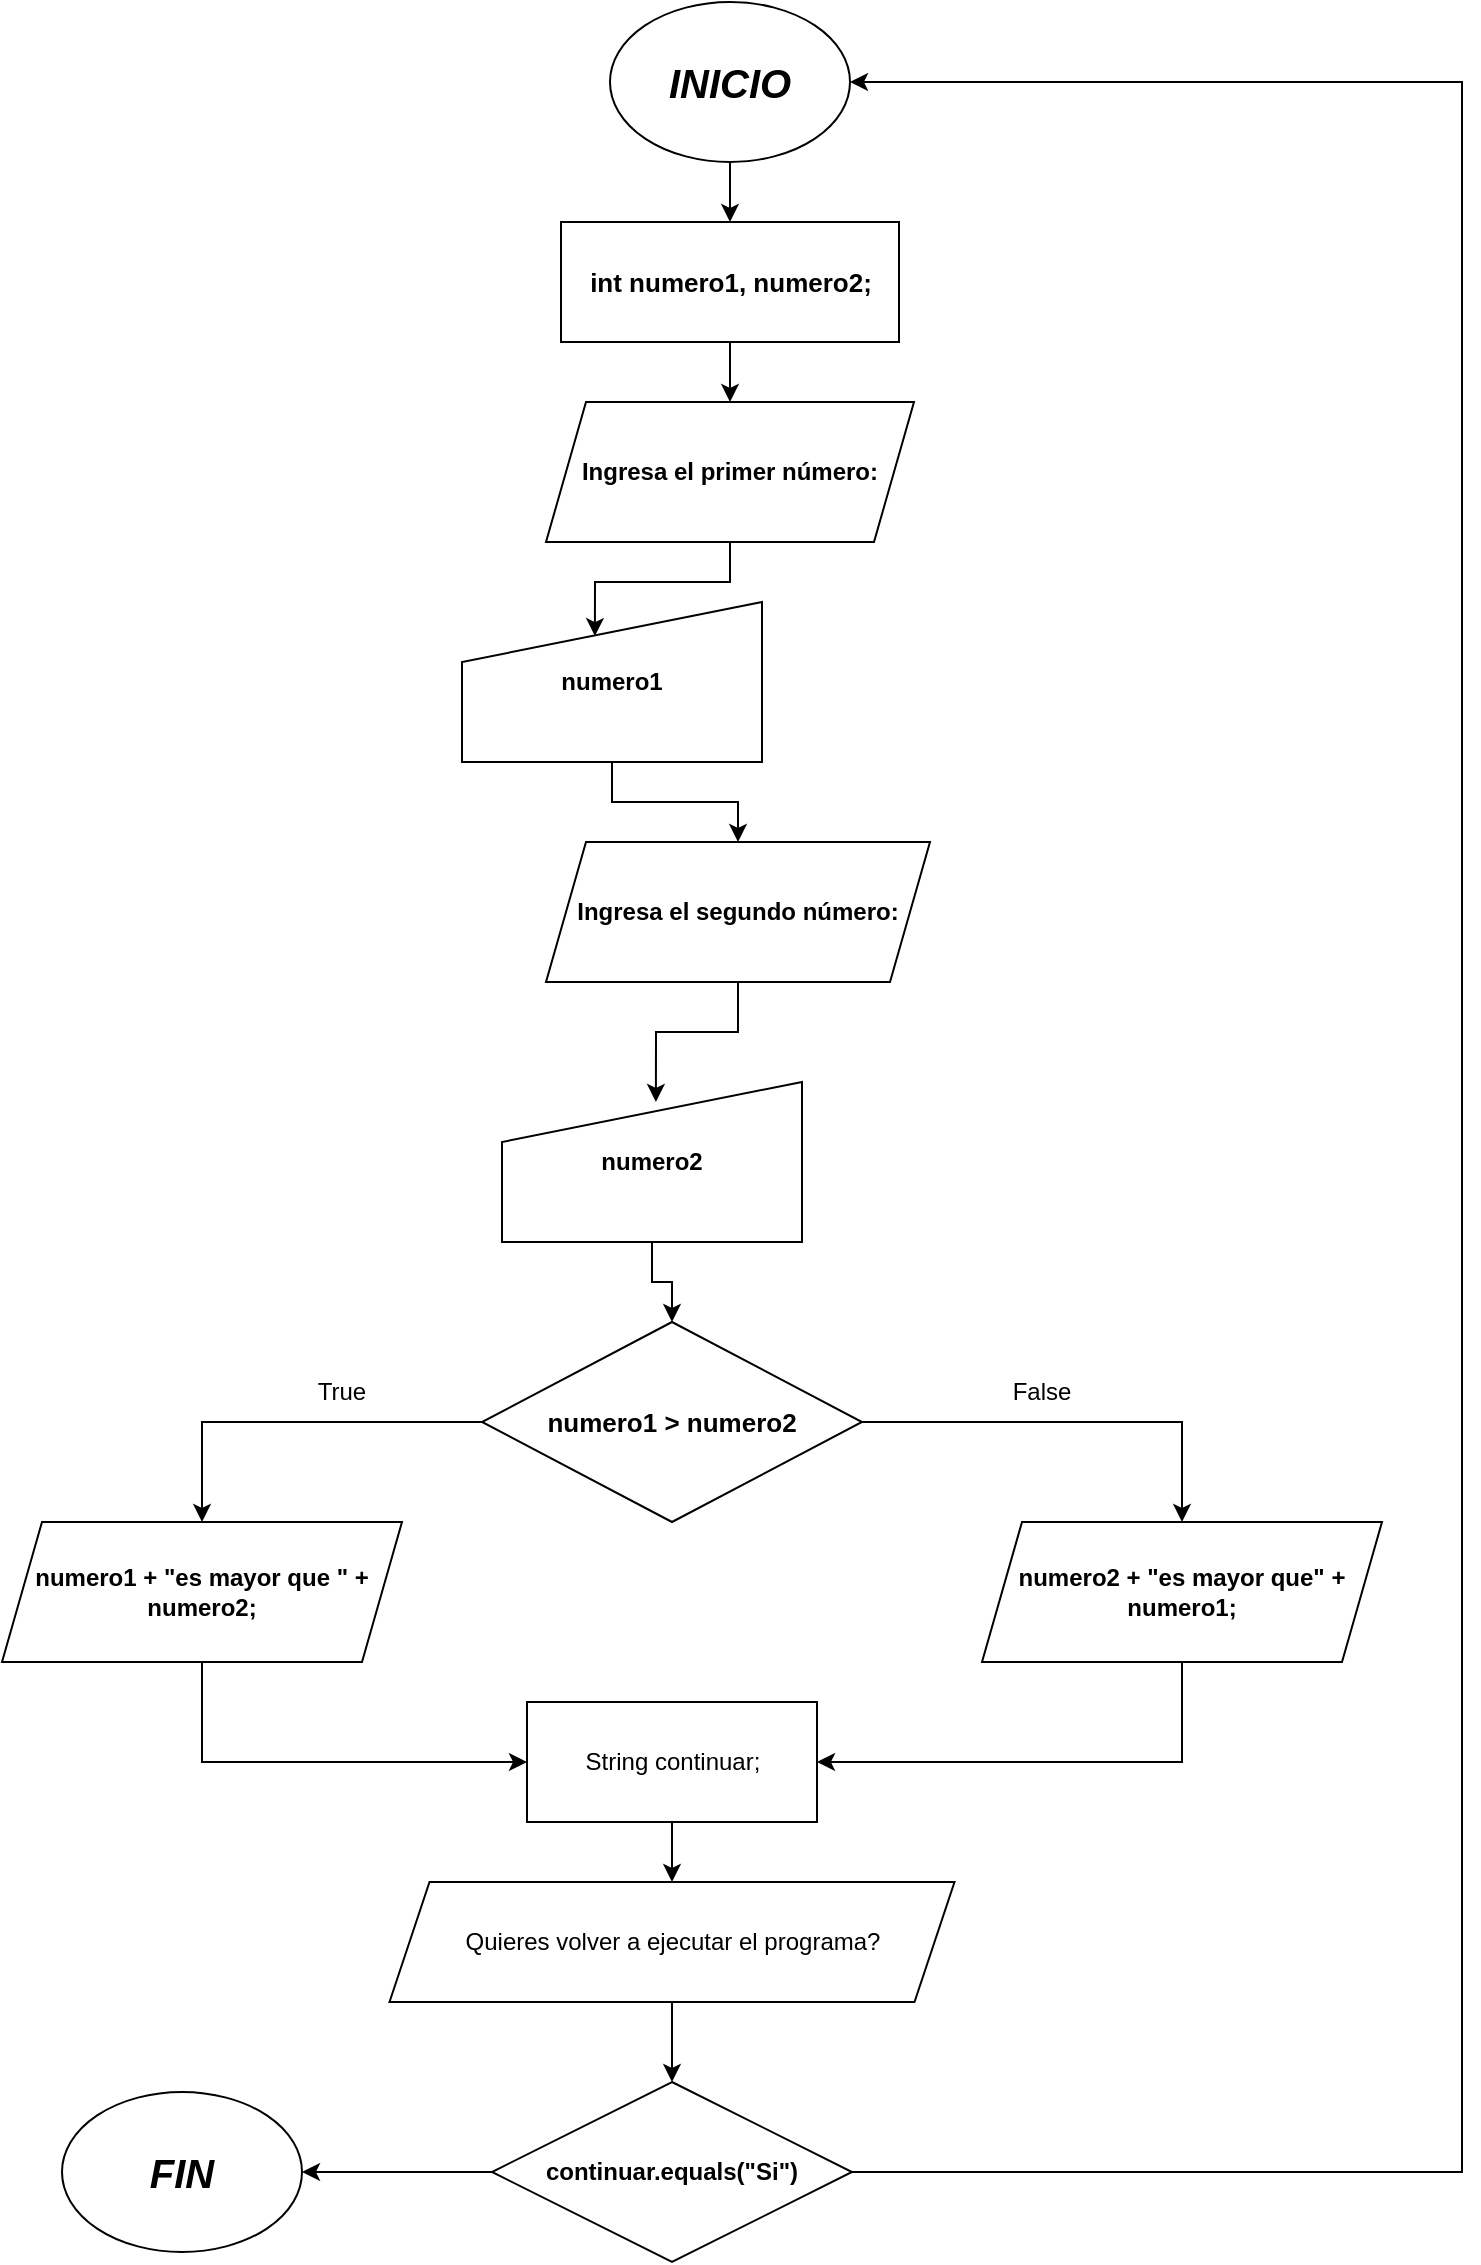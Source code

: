 <mxfile version="21.0.6" type="github">
  <diagram id="C5RBs43oDa-KdzZeNtuy" name="Page-1">
    <mxGraphModel dx="880" dy="462" grid="1" gridSize="10" guides="1" tooltips="1" connect="1" arrows="1" fold="1" page="1" pageScale="1" pageWidth="827" pageHeight="1169" math="0" shadow="0">
      <root>
        <mxCell id="WIyWlLk6GJQsqaUBKTNV-0" />
        <mxCell id="WIyWlLk6GJQsqaUBKTNV-1" parent="WIyWlLk6GJQsqaUBKTNV-0" />
        <mxCell id="rKiBk-qu2zlBd-XEVfbi-5" style="edgeStyle=orthogonalEdgeStyle;rounded=0;orthogonalLoop=1;jettySize=auto;html=1;exitX=0.5;exitY=1;exitDx=0;exitDy=0;entryX=0.5;entryY=0;entryDx=0;entryDy=0;" edge="1" parent="WIyWlLk6GJQsqaUBKTNV-1" source="rKiBk-qu2zlBd-XEVfbi-0" target="rKiBk-qu2zlBd-XEVfbi-4">
          <mxGeometry relative="1" as="geometry" />
        </mxCell>
        <mxCell id="rKiBk-qu2zlBd-XEVfbi-0" value="INICIO" style="ellipse;whiteSpace=wrap;html=1;fontStyle=3;fontSize=20;" vertex="1" parent="WIyWlLk6GJQsqaUBKTNV-1">
          <mxGeometry x="354" y="20" width="120" height="80" as="geometry" />
        </mxCell>
        <mxCell id="rKiBk-qu2zlBd-XEVfbi-7" style="edgeStyle=orthogonalEdgeStyle;rounded=0;orthogonalLoop=1;jettySize=auto;html=1;exitX=0.5;exitY=1;exitDx=0;exitDy=0;entryX=0.5;entryY=0;entryDx=0;entryDy=0;" edge="1" parent="WIyWlLk6GJQsqaUBKTNV-1" source="rKiBk-qu2zlBd-XEVfbi-4" target="rKiBk-qu2zlBd-XEVfbi-6">
          <mxGeometry relative="1" as="geometry" />
        </mxCell>
        <mxCell id="rKiBk-qu2zlBd-XEVfbi-4" value="int numero1, numero2;" style="rounded=0;whiteSpace=wrap;html=1;fontStyle=1;fontSize=13;" vertex="1" parent="WIyWlLk6GJQsqaUBKTNV-1">
          <mxGeometry x="329.5" y="130" width="169" height="60" as="geometry" />
        </mxCell>
        <mxCell id="rKiBk-qu2zlBd-XEVfbi-22" style="edgeStyle=orthogonalEdgeStyle;rounded=0;orthogonalLoop=1;jettySize=auto;html=1;exitX=0.5;exitY=1;exitDx=0;exitDy=0;entryX=0.443;entryY=0.213;entryDx=0;entryDy=0;entryPerimeter=0;" edge="1" parent="WIyWlLk6GJQsqaUBKTNV-1" source="rKiBk-qu2zlBd-XEVfbi-6" target="rKiBk-qu2zlBd-XEVfbi-17">
          <mxGeometry relative="1" as="geometry" />
        </mxCell>
        <mxCell id="rKiBk-qu2zlBd-XEVfbi-6" value="Ingresa el primer número: " style="shape=parallelogram;perimeter=parallelogramPerimeter;whiteSpace=wrap;html=1;fixedSize=1;fontStyle=1" vertex="1" parent="WIyWlLk6GJQsqaUBKTNV-1">
          <mxGeometry x="322" y="220" width="184" height="70" as="geometry" />
        </mxCell>
        <mxCell id="rKiBk-qu2zlBd-XEVfbi-21" style="edgeStyle=orthogonalEdgeStyle;rounded=0;orthogonalLoop=1;jettySize=auto;html=1;exitX=0.5;exitY=1;exitDx=0;exitDy=0;entryX=0.513;entryY=0.125;entryDx=0;entryDy=0;entryPerimeter=0;" edge="1" parent="WIyWlLk6GJQsqaUBKTNV-1" source="rKiBk-qu2zlBd-XEVfbi-13" target="rKiBk-qu2zlBd-XEVfbi-20">
          <mxGeometry relative="1" as="geometry" />
        </mxCell>
        <mxCell id="rKiBk-qu2zlBd-XEVfbi-13" value="Ingresa el segundo número: " style="shape=parallelogram;perimeter=parallelogramPerimeter;whiteSpace=wrap;html=1;fixedSize=1;fontStyle=1" vertex="1" parent="WIyWlLk6GJQsqaUBKTNV-1">
          <mxGeometry x="322" y="440" width="192" height="70" as="geometry" />
        </mxCell>
        <mxCell id="rKiBk-qu2zlBd-XEVfbi-19" style="edgeStyle=orthogonalEdgeStyle;rounded=0;orthogonalLoop=1;jettySize=auto;html=1;exitX=0.5;exitY=1;exitDx=0;exitDy=0;entryX=0.5;entryY=0;entryDx=0;entryDy=0;" edge="1" parent="WIyWlLk6GJQsqaUBKTNV-1" source="rKiBk-qu2zlBd-XEVfbi-17" target="rKiBk-qu2zlBd-XEVfbi-13">
          <mxGeometry relative="1" as="geometry" />
        </mxCell>
        <mxCell id="rKiBk-qu2zlBd-XEVfbi-17" value="numero1" style="shape=manualInput;whiteSpace=wrap;html=1;fontStyle=1" vertex="1" parent="WIyWlLk6GJQsqaUBKTNV-1">
          <mxGeometry x="280" y="320" width="150" height="80" as="geometry" />
        </mxCell>
        <mxCell id="rKiBk-qu2zlBd-XEVfbi-24" style="edgeStyle=orthogonalEdgeStyle;rounded=0;orthogonalLoop=1;jettySize=auto;html=1;exitX=0.5;exitY=1;exitDx=0;exitDy=0;entryX=0.5;entryY=0;entryDx=0;entryDy=0;" edge="1" parent="WIyWlLk6GJQsqaUBKTNV-1" source="rKiBk-qu2zlBd-XEVfbi-20" target="rKiBk-qu2zlBd-XEVfbi-23">
          <mxGeometry relative="1" as="geometry" />
        </mxCell>
        <mxCell id="rKiBk-qu2zlBd-XEVfbi-20" value="numero2" style="shape=manualInput;whiteSpace=wrap;html=1;fontStyle=1" vertex="1" parent="WIyWlLk6GJQsqaUBKTNV-1">
          <mxGeometry x="300" y="560" width="150" height="80" as="geometry" />
        </mxCell>
        <mxCell id="rKiBk-qu2zlBd-XEVfbi-27" style="edgeStyle=orthogonalEdgeStyle;rounded=0;orthogonalLoop=1;jettySize=auto;html=1;exitX=0;exitY=0.5;exitDx=0;exitDy=0;entryX=0.5;entryY=0;entryDx=0;entryDy=0;" edge="1" parent="WIyWlLk6GJQsqaUBKTNV-1" source="rKiBk-qu2zlBd-XEVfbi-23" target="rKiBk-qu2zlBd-XEVfbi-25">
          <mxGeometry relative="1" as="geometry" />
        </mxCell>
        <mxCell id="rKiBk-qu2zlBd-XEVfbi-29" style="edgeStyle=orthogonalEdgeStyle;rounded=0;orthogonalLoop=1;jettySize=auto;html=1;exitX=1;exitY=0.5;exitDx=0;exitDy=0;entryX=0.5;entryY=0;entryDx=0;entryDy=0;" edge="1" parent="WIyWlLk6GJQsqaUBKTNV-1" source="rKiBk-qu2zlBd-XEVfbi-23" target="rKiBk-qu2zlBd-XEVfbi-28">
          <mxGeometry relative="1" as="geometry" />
        </mxCell>
        <mxCell id="rKiBk-qu2zlBd-XEVfbi-23" value="numero1 &amp;gt; numero2" style="rhombus;whiteSpace=wrap;html=1;fontStyle=1;fontSize=13;" vertex="1" parent="WIyWlLk6GJQsqaUBKTNV-1">
          <mxGeometry x="290" y="680" width="190" height="100" as="geometry" />
        </mxCell>
        <mxCell id="rKiBk-qu2zlBd-XEVfbi-33" style="edgeStyle=orthogonalEdgeStyle;rounded=0;orthogonalLoop=1;jettySize=auto;html=1;exitX=0.5;exitY=1;exitDx=0;exitDy=0;entryX=0;entryY=0.5;entryDx=0;entryDy=0;" edge="1" parent="WIyWlLk6GJQsqaUBKTNV-1" source="rKiBk-qu2zlBd-XEVfbi-25" target="rKiBk-qu2zlBd-XEVfbi-32">
          <mxGeometry relative="1" as="geometry" />
        </mxCell>
        <mxCell id="rKiBk-qu2zlBd-XEVfbi-25" value="numero1 + &quot;es mayor que &quot; + numero2;" style="shape=parallelogram;perimeter=parallelogramPerimeter;whiteSpace=wrap;html=1;fixedSize=1;fontStyle=1" vertex="1" parent="WIyWlLk6GJQsqaUBKTNV-1">
          <mxGeometry x="50" y="780" width="200" height="70" as="geometry" />
        </mxCell>
        <mxCell id="rKiBk-qu2zlBd-XEVfbi-34" style="edgeStyle=orthogonalEdgeStyle;rounded=0;orthogonalLoop=1;jettySize=auto;html=1;exitX=0.5;exitY=1;exitDx=0;exitDy=0;entryX=1;entryY=0.5;entryDx=0;entryDy=0;" edge="1" parent="WIyWlLk6GJQsqaUBKTNV-1" source="rKiBk-qu2zlBd-XEVfbi-28" target="rKiBk-qu2zlBd-XEVfbi-32">
          <mxGeometry relative="1" as="geometry" />
        </mxCell>
        <mxCell id="rKiBk-qu2zlBd-XEVfbi-28" value="numero2 + &quot;es mayor que&quot; + numero1;" style="shape=parallelogram;perimeter=parallelogramPerimeter;whiteSpace=wrap;html=1;fixedSize=1;fontStyle=1" vertex="1" parent="WIyWlLk6GJQsqaUBKTNV-1">
          <mxGeometry x="540" y="780" width="200" height="70" as="geometry" />
        </mxCell>
        <mxCell id="rKiBk-qu2zlBd-XEVfbi-30" value="True" style="text;html=1;strokeColor=none;fillColor=none;align=center;verticalAlign=middle;whiteSpace=wrap;rounded=0;" vertex="1" parent="WIyWlLk6GJQsqaUBKTNV-1">
          <mxGeometry x="190" y="700" width="60" height="30" as="geometry" />
        </mxCell>
        <mxCell id="rKiBk-qu2zlBd-XEVfbi-31" value="False" style="text;html=1;strokeColor=none;fillColor=none;align=center;verticalAlign=middle;whiteSpace=wrap;rounded=0;" vertex="1" parent="WIyWlLk6GJQsqaUBKTNV-1">
          <mxGeometry x="540" y="700" width="60" height="30" as="geometry" />
        </mxCell>
        <mxCell id="rKiBk-qu2zlBd-XEVfbi-36" style="edgeStyle=orthogonalEdgeStyle;rounded=0;orthogonalLoop=1;jettySize=auto;html=1;exitX=0.5;exitY=1;exitDx=0;exitDy=0;entryX=0.5;entryY=0;entryDx=0;entryDy=0;" edge="1" parent="WIyWlLk6GJQsqaUBKTNV-1" source="rKiBk-qu2zlBd-XEVfbi-32" target="rKiBk-qu2zlBd-XEVfbi-35">
          <mxGeometry relative="1" as="geometry" />
        </mxCell>
        <mxCell id="rKiBk-qu2zlBd-XEVfbi-32" value="String continuar;" style="rounded=0;whiteSpace=wrap;html=1;" vertex="1" parent="WIyWlLk6GJQsqaUBKTNV-1">
          <mxGeometry x="312.5" y="870" width="145" height="60" as="geometry" />
        </mxCell>
        <mxCell id="rKiBk-qu2zlBd-XEVfbi-38" style="edgeStyle=orthogonalEdgeStyle;rounded=0;orthogonalLoop=1;jettySize=auto;html=1;exitX=0.5;exitY=1;exitDx=0;exitDy=0;entryX=0.5;entryY=0;entryDx=0;entryDy=0;" edge="1" parent="WIyWlLk6GJQsqaUBKTNV-1" source="rKiBk-qu2zlBd-XEVfbi-35" target="rKiBk-qu2zlBd-XEVfbi-37">
          <mxGeometry relative="1" as="geometry" />
        </mxCell>
        <mxCell id="rKiBk-qu2zlBd-XEVfbi-35" value="Quieres volver a ejecutar el programa?" style="shape=parallelogram;perimeter=parallelogramPerimeter;whiteSpace=wrap;html=1;fixedSize=1;" vertex="1" parent="WIyWlLk6GJQsqaUBKTNV-1">
          <mxGeometry x="243.75" y="960" width="282.5" height="60" as="geometry" />
        </mxCell>
        <mxCell id="rKiBk-qu2zlBd-XEVfbi-39" style="edgeStyle=orthogonalEdgeStyle;rounded=0;orthogonalLoop=1;jettySize=auto;html=1;exitX=1;exitY=0.5;exitDx=0;exitDy=0;entryX=1;entryY=0.5;entryDx=0;entryDy=0;" edge="1" parent="WIyWlLk6GJQsqaUBKTNV-1" source="rKiBk-qu2zlBd-XEVfbi-37" target="rKiBk-qu2zlBd-XEVfbi-0">
          <mxGeometry relative="1" as="geometry">
            <Array as="points">
              <mxPoint x="780" y="1105" />
              <mxPoint x="780" y="60" />
            </Array>
          </mxGeometry>
        </mxCell>
        <mxCell id="rKiBk-qu2zlBd-XEVfbi-41" style="edgeStyle=orthogonalEdgeStyle;rounded=0;orthogonalLoop=1;jettySize=auto;html=1;exitX=0;exitY=0.5;exitDx=0;exitDy=0;entryX=1;entryY=0.5;entryDx=0;entryDy=0;" edge="1" parent="WIyWlLk6GJQsqaUBKTNV-1" source="rKiBk-qu2zlBd-XEVfbi-37" target="rKiBk-qu2zlBd-XEVfbi-40">
          <mxGeometry relative="1" as="geometry" />
        </mxCell>
        <mxCell id="rKiBk-qu2zlBd-XEVfbi-37" value="continuar.equals(&quot;Si&quot;)" style="rhombus;whiteSpace=wrap;html=1;fontStyle=1" vertex="1" parent="WIyWlLk6GJQsqaUBKTNV-1">
          <mxGeometry x="295" y="1060" width="180" height="90" as="geometry" />
        </mxCell>
        <mxCell id="rKiBk-qu2zlBd-XEVfbi-40" value="FIN" style="ellipse;whiteSpace=wrap;html=1;fontStyle=3;fontSize=20;" vertex="1" parent="WIyWlLk6GJQsqaUBKTNV-1">
          <mxGeometry x="80" y="1065" width="120" height="80" as="geometry" />
        </mxCell>
      </root>
    </mxGraphModel>
  </diagram>
</mxfile>
